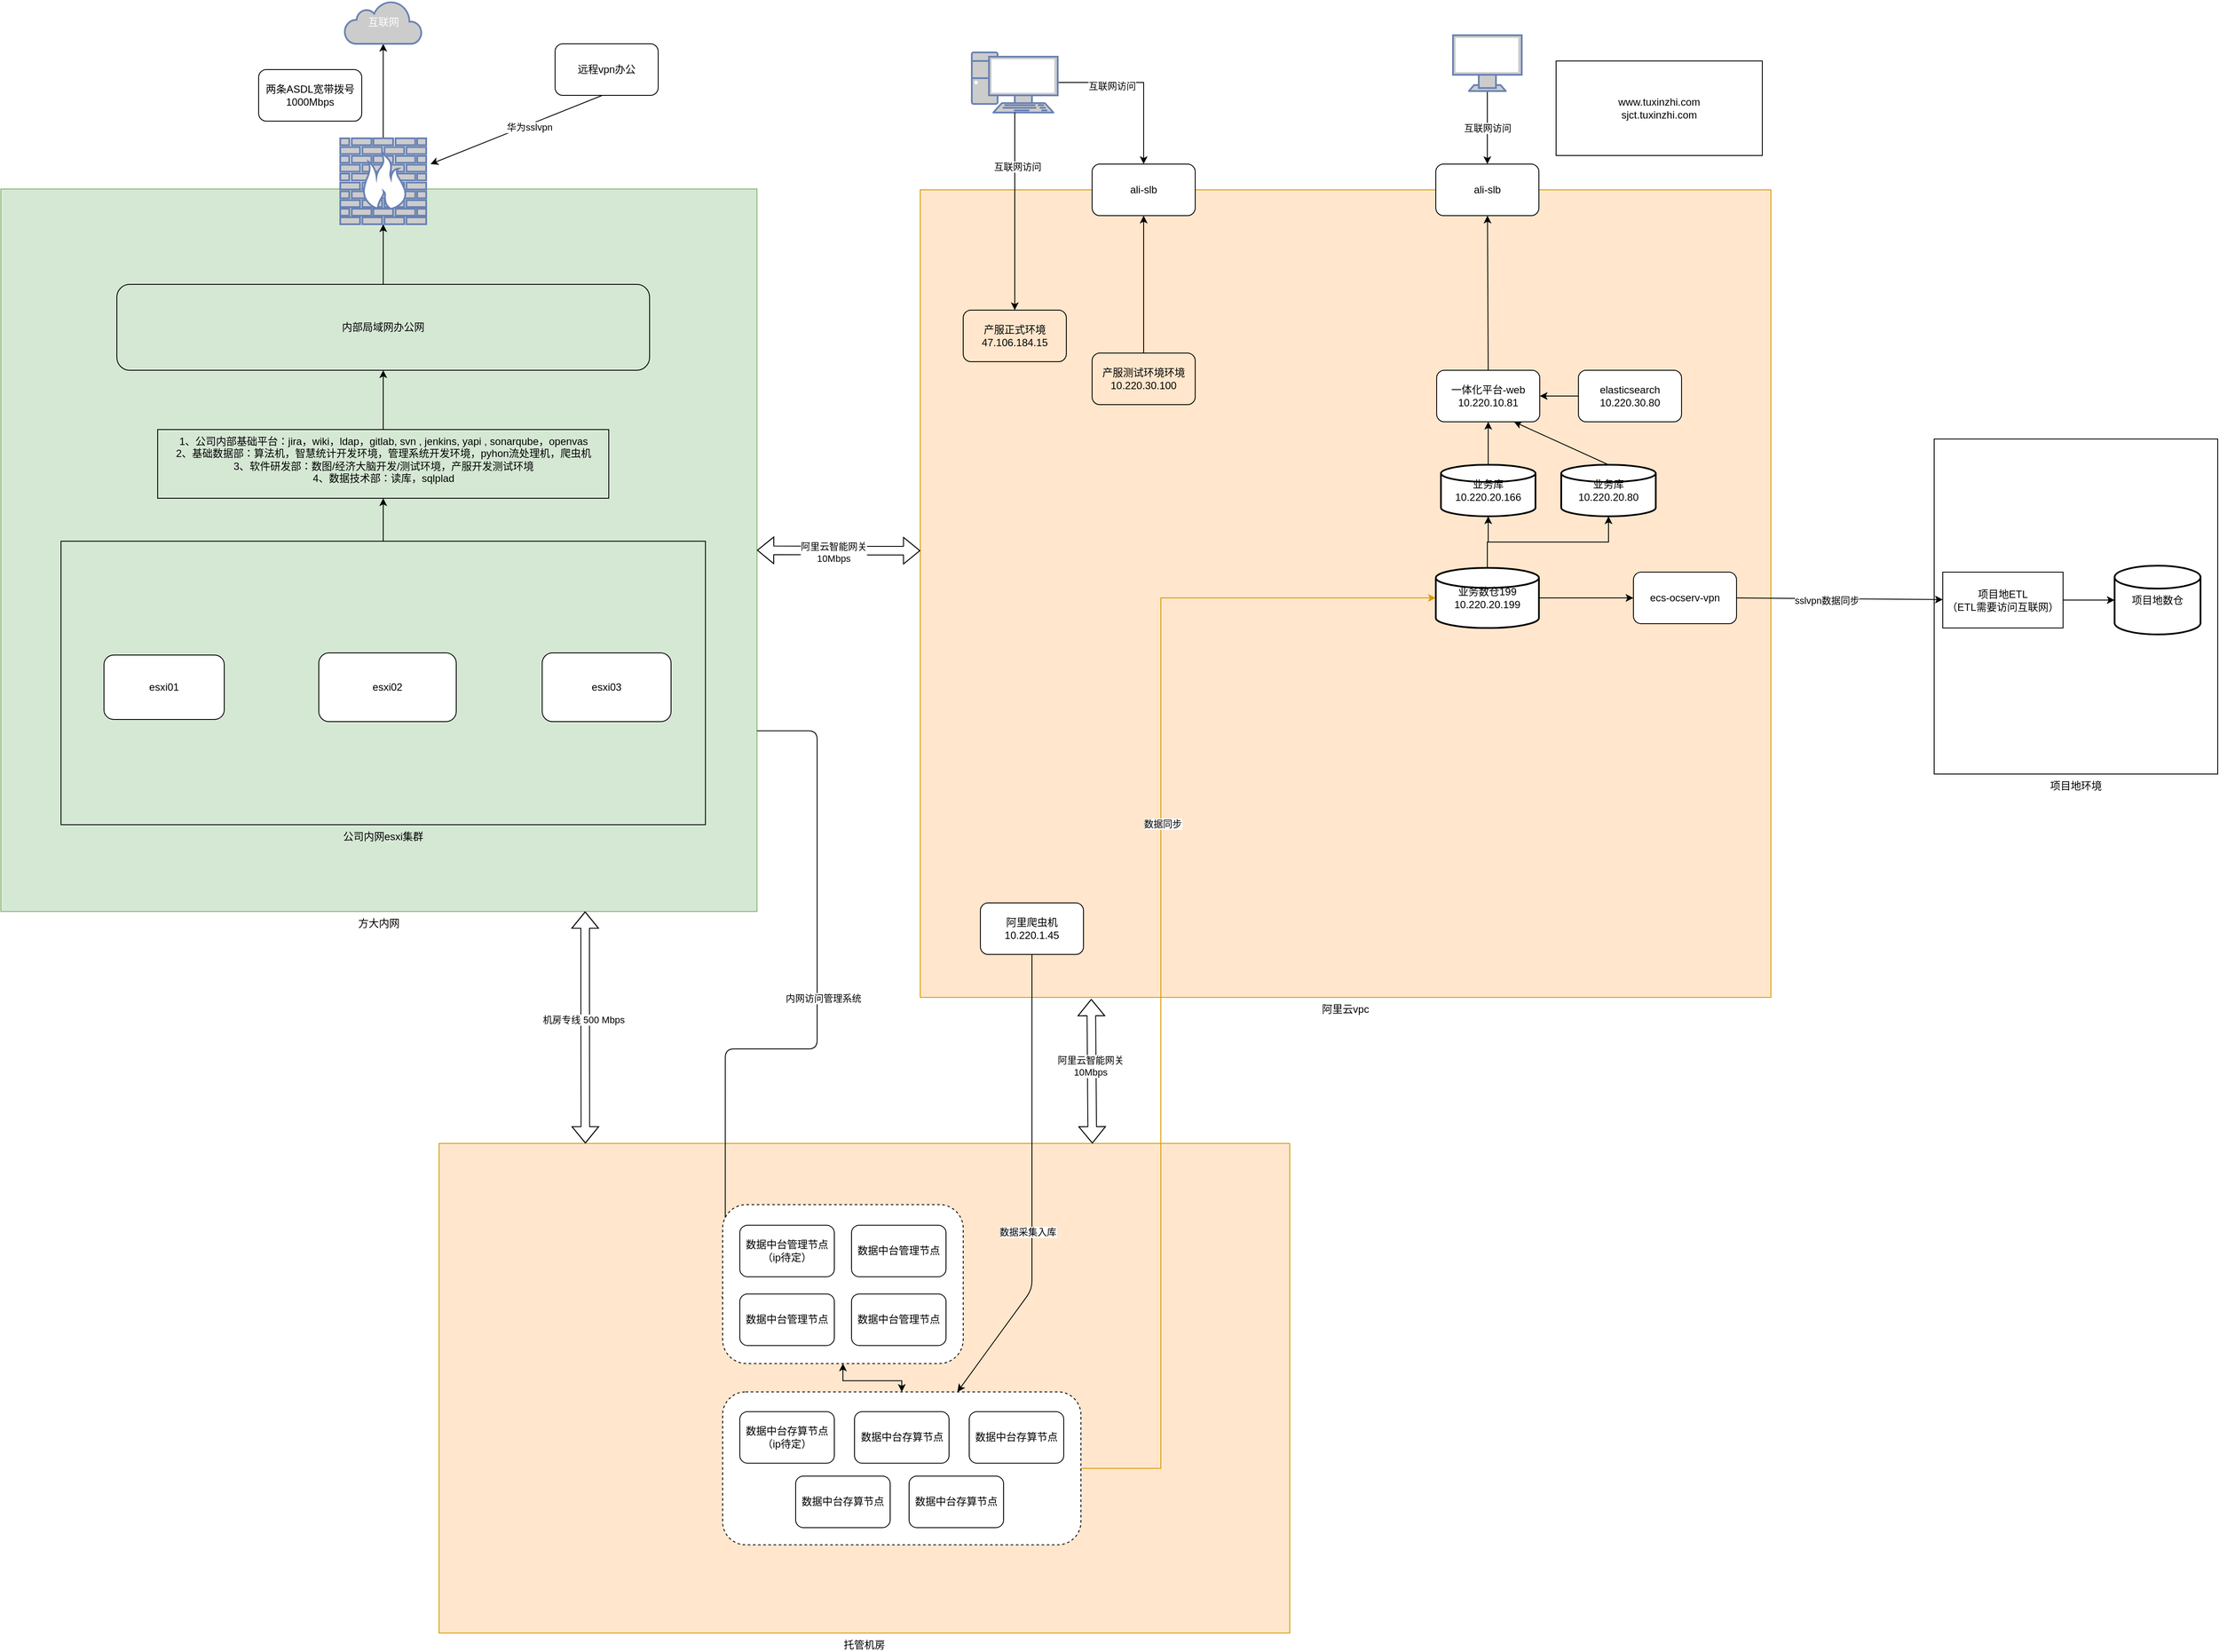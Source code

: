 <mxfile version="28.0.4">
  <diagram id="gJknrULxorPkjva1byL3" name="Page-1">
    <mxGraphModel dx="3217" dy="960" grid="1" gridSize="10" guides="1" tooltips="1" connect="1" arrows="1" fold="1" page="1" pageScale="1" pageWidth="827" pageHeight="1169" math="0" shadow="0">
      <root>
        <mxCell id="0" />
        <mxCell id="1" parent="0" />
        <mxCell id="cwwTzG9_eAxzKP_ijVsS-1" value="托管机房" style="rounded=0;whiteSpace=wrap;html=1;fillColor=#ffe6cc;strokeColor=#d79b00;labelPosition=center;verticalLabelPosition=bottom;align=center;verticalAlign=top;" vertex="1" parent="1">
          <mxGeometry x="-880" y="1440" width="990" height="570" as="geometry" />
        </mxCell>
        <mxCell id="9fjLhJYOVXO7N2OmlXDZ-1" value="阿里云vpc" style="rounded=0;whiteSpace=wrap;html=1;fillColor=#ffe6cc;strokeColor=#d79b00;labelPosition=center;verticalLabelPosition=bottom;align=center;verticalAlign=top;" parent="1" vertex="1">
          <mxGeometry x="-320" y="330" width="990" height="940" as="geometry" />
        </mxCell>
        <mxCell id="9fjLhJYOVXO7N2OmlXDZ-22" value="" style="edgeStyle=orthogonalEdgeStyle;rounded=0;orthogonalLoop=1;jettySize=auto;html=1;fillColor=#ffe6cc;strokeColor=#d79b00;" parent="1" source="zSoFTdJwqtHDQYcGsr4z-6" target="9fjLhJYOVXO7N2OmlXDZ-3" edge="1">
          <mxGeometry relative="1" as="geometry">
            <mxPoint x="340" y="900.0" as="sourcePoint" />
            <Array as="points">
              <mxPoint x="-40" y="1818" />
              <mxPoint x="-40" y="805" />
            </Array>
          </mxGeometry>
        </mxCell>
        <mxCell id="9fjLhJYOVXO7N2OmlXDZ-23" value="数据同步" style="edgeLabel;html=1;align=center;verticalAlign=middle;resizable=0;points=[];" parent="9fjLhJYOVXO7N2OmlXDZ-22" vertex="1" connectable="0">
          <mxGeometry x="0.182" y="-2" relative="1" as="geometry">
            <mxPoint as="offset" />
          </mxGeometry>
        </mxCell>
        <mxCell id="9fjLhJYOVXO7N2OmlXDZ-32" value="" style="edgeStyle=orthogonalEdgeStyle;rounded=0;orthogonalLoop=1;jettySize=auto;html=1;" parent="1" source="9fjLhJYOVXO7N2OmlXDZ-3" target="9fjLhJYOVXO7N2OmlXDZ-5" edge="1">
          <mxGeometry relative="1" as="geometry" />
        </mxCell>
        <mxCell id="9fjLhJYOVXO7N2OmlXDZ-34" value="" style="edgeStyle=orthogonalEdgeStyle;rounded=0;orthogonalLoop=1;jettySize=auto;html=1;" parent="1" source="9fjLhJYOVXO7N2OmlXDZ-3" target="9fjLhJYOVXO7N2OmlXDZ-31" edge="1">
          <mxGeometry relative="1" as="geometry" />
        </mxCell>
        <mxCell id="9fjLhJYOVXO7N2OmlXDZ-3" value="业务数仓199&lt;br&gt;10.220.20.199" style="strokeWidth=2;html=1;shape=mxgraph.flowchart.database;whiteSpace=wrap;" parent="1" vertex="1">
          <mxGeometry x="280" y="770" width="120" height="70" as="geometry" />
        </mxCell>
        <mxCell id="9fjLhJYOVXO7N2OmlXDZ-4" value="项目地环境" style="rounded=0;whiteSpace=wrap;html=1;labelPosition=center;verticalLabelPosition=bottom;align=center;verticalAlign=top;" parent="1" vertex="1">
          <mxGeometry x="860" y="620" width="330" height="390" as="geometry" />
        </mxCell>
        <mxCell id="9fjLhJYOVXO7N2OmlXDZ-5" value="ecs-ocserv-vpn" style="rounded=1;whiteSpace=wrap;html=1;" parent="1" vertex="1">
          <mxGeometry x="510" y="775" width="120" height="60" as="geometry" />
        </mxCell>
        <mxCell id="9fjLhJYOVXO7N2OmlXDZ-33" value="" style="edgeStyle=orthogonalEdgeStyle;rounded=0;orthogonalLoop=1;jettySize=auto;html=1;" parent="1" source="9fjLhJYOVXO7N2OmlXDZ-6" target="9fjLhJYOVXO7N2OmlXDZ-7" edge="1">
          <mxGeometry relative="1" as="geometry" />
        </mxCell>
        <mxCell id="9fjLhJYOVXO7N2OmlXDZ-6" value="项目地ETL&lt;br&gt;（ETL需要访问互联网）" style="rounded=0;whiteSpace=wrap;html=1;" parent="1" vertex="1">
          <mxGeometry x="870" y="775" width="140" height="65" as="geometry" />
        </mxCell>
        <mxCell id="9fjLhJYOVXO7N2OmlXDZ-7" value="项目地数仓" style="strokeWidth=2;html=1;shape=mxgraph.flowchart.database;whiteSpace=wrap;" parent="1" vertex="1">
          <mxGeometry x="1070" y="767.5" width="100" height="80" as="geometry" />
        </mxCell>
        <mxCell id="9fjLhJYOVXO7N2OmlXDZ-11" value="" style="endArrow=classic;html=1;exitX=1;exitY=0.5;exitDx=0;exitDy=0;" parent="1" source="9fjLhJYOVXO7N2OmlXDZ-5" target="9fjLhJYOVXO7N2OmlXDZ-6" edge="1">
          <mxGeometry width="50" height="50" relative="1" as="geometry">
            <mxPoint x="790" y="750" as="sourcePoint" />
            <mxPoint x="840" y="700" as="targetPoint" />
          </mxGeometry>
        </mxCell>
        <mxCell id="9fjLhJYOVXO7N2OmlXDZ-16" value="sslvpn数据同步" style="edgeLabel;html=1;align=center;verticalAlign=middle;resizable=0;points=[];" parent="9fjLhJYOVXO7N2OmlXDZ-11" vertex="1" connectable="0">
          <mxGeometry x="-0.123" y="-2" relative="1" as="geometry">
            <mxPoint as="offset" />
          </mxGeometry>
        </mxCell>
        <mxCell id="9fjLhJYOVXO7N2OmlXDZ-17" value="阿里爬虫机&lt;br&gt;10.220.1.45" style="rounded=1;whiteSpace=wrap;html=1;" parent="1" vertex="1">
          <mxGeometry x="-250" y="1160" width="120" height="60" as="geometry" />
        </mxCell>
        <mxCell id="9fjLhJYOVXO7N2OmlXDZ-29" value="" style="endArrow=classic;html=1;exitX=0.5;exitY=1;exitDx=0;exitDy=0;" parent="1" source="9fjLhJYOVXO7N2OmlXDZ-17" target="zSoFTdJwqtHDQYcGsr4z-6" edge="1">
          <mxGeometry width="50" height="50" relative="1" as="geometry">
            <mxPoint x="490" y="910" as="sourcePoint" />
            <mxPoint x="540" y="860" as="targetPoint" />
            <Array as="points">
              <mxPoint x="-190" y="1610" />
            </Array>
          </mxGeometry>
        </mxCell>
        <mxCell id="9fjLhJYOVXO7N2OmlXDZ-30" value="数据采集入库" style="edgeLabel;html=1;align=center;verticalAlign=middle;resizable=0;points=[];" parent="9fjLhJYOVXO7N2OmlXDZ-29" vertex="1" connectable="0">
          <mxGeometry x="0.2" y="-5" relative="1" as="geometry">
            <mxPoint as="offset" />
          </mxGeometry>
        </mxCell>
        <mxCell id="9fjLhJYOVXO7N2OmlXDZ-46" value="" style="edgeStyle=orthogonalEdgeStyle;rounded=0;orthogonalLoop=1;jettySize=auto;html=1;" parent="1" source="9fjLhJYOVXO7N2OmlXDZ-31" target="9fjLhJYOVXO7N2OmlXDZ-36" edge="1">
          <mxGeometry relative="1" as="geometry" />
        </mxCell>
        <mxCell id="9fjLhJYOVXO7N2OmlXDZ-31" value="业务库&lt;br&gt;10.220.20.166" style="strokeWidth=2;html=1;shape=mxgraph.flowchart.database;whiteSpace=wrap;" parent="1" vertex="1">
          <mxGeometry x="286" y="650" width="110" height="60" as="geometry" />
        </mxCell>
        <mxCell id="9fjLhJYOVXO7N2OmlXDZ-36" value="一体化平台-web&lt;br&gt;10.220.10.81" style="rounded=1;whiteSpace=wrap;html=1;" parent="1" vertex="1">
          <mxGeometry x="281" y="540" width="120" height="60" as="geometry" />
        </mxCell>
        <mxCell id="9fjLhJYOVXO7N2OmlXDZ-80" value="互联网访问" style="edgeStyle=orthogonalEdgeStyle;rounded=0;orthogonalLoop=1;jettySize=auto;html=1;" parent="1" source="9fjLhJYOVXO7N2OmlXDZ-37" target="9fjLhJYOVXO7N2OmlXDZ-43" edge="1">
          <mxGeometry relative="1" as="geometry">
            <Array as="points">
              <mxPoint x="340" y="240" />
              <mxPoint x="340" y="240" />
            </Array>
          </mxGeometry>
        </mxCell>
        <mxCell id="9fjLhJYOVXO7N2OmlXDZ-37" value="" style="fontColor=#0066CC;verticalAlign=top;verticalLabelPosition=bottom;labelPosition=center;align=center;html=1;outlineConnect=0;fillColor=#CCCCCC;strokeColor=#6881B3;gradientColor=none;gradientDirection=north;strokeWidth=2;shape=mxgraph.networks.monitor;" parent="1" vertex="1">
          <mxGeometry x="300" y="150" width="80" height="65" as="geometry" />
        </mxCell>
        <mxCell id="9fjLhJYOVXO7N2OmlXDZ-41" value="" style="edgeStyle=orthogonalEdgeStyle;rounded=0;orthogonalLoop=1;jettySize=auto;html=1;exitX=0.5;exitY=0;exitDx=0;exitDy=0;exitPerimeter=0;" parent="1" source="9fjLhJYOVXO7N2OmlXDZ-3" target="zf6hU6jJ6Po62-SAqwlD-18" edge="1">
          <mxGeometry relative="1" as="geometry">
            <mxPoint x="80" y="770" as="sourcePoint" />
            <mxPoint x="175" y="710" as="targetPoint" />
          </mxGeometry>
        </mxCell>
        <mxCell id="9fjLhJYOVXO7N2OmlXDZ-43" value="ali-slb" style="rounded=1;whiteSpace=wrap;html=1;" parent="1" vertex="1">
          <mxGeometry x="280" y="300" width="120" height="60" as="geometry" />
        </mxCell>
        <mxCell id="9fjLhJYOVXO7N2OmlXDZ-49" value="" style="endArrow=classic;html=1;exitX=0.5;exitY=0;exitDx=0;exitDy=0;" parent="1" source="9fjLhJYOVXO7N2OmlXDZ-36" target="9fjLhJYOVXO7N2OmlXDZ-43" edge="1">
          <mxGeometry width="50" height="50" relative="1" as="geometry">
            <mxPoint x="230" y="600" as="sourcePoint" />
            <mxPoint x="360" y="470" as="targetPoint" />
          </mxGeometry>
        </mxCell>
        <mxCell id="9fjLhJYOVXO7N2OmlXDZ-59" value="方大内网" style="rounded=0;whiteSpace=wrap;html=1;fillColor=#d5e8d4;strokeColor=#82b366;labelPosition=center;verticalLabelPosition=bottom;align=center;verticalAlign=top;" parent="1" vertex="1">
          <mxGeometry x="-1390" y="329" width="880" height="841" as="geometry" />
        </mxCell>
        <mxCell id="9fjLhJYOVXO7N2OmlXDZ-64" value="" style="endArrow=classic;html=1;entryX=0.011;entryY=0.626;entryDx=0;entryDy=0;entryPerimeter=0;edgeStyle=orthogonalEdgeStyle;exitX=1;exitY=0.75;exitDx=0;exitDy=0;" parent="1" source="9fjLhJYOVXO7N2OmlXDZ-59" target="zSoFTdJwqtHDQYcGsr4z-5" edge="1">
          <mxGeometry width="50" height="50" relative="1" as="geometry">
            <mxPoint x="-410" y="1060" as="sourcePoint" />
            <mxPoint x="-150" y="1060" as="targetPoint" />
            <Array as="points">
              <mxPoint x="-440" y="960" />
              <mxPoint x="-440" y="1330" />
              <mxPoint x="-547" y="1330" />
            </Array>
          </mxGeometry>
        </mxCell>
        <mxCell id="9fjLhJYOVXO7N2OmlXDZ-65" value="内网访问管理系统" style="edgeLabel;html=1;align=center;verticalAlign=middle;resizable=0;points=[];" parent="9fjLhJYOVXO7N2OmlXDZ-64" vertex="1" connectable="0">
          <mxGeometry x="-0.104" y="3" relative="1" as="geometry">
            <mxPoint x="4" y="3" as="offset" />
          </mxGeometry>
        </mxCell>
        <mxCell id="9fjLhJYOVXO7N2OmlXDZ-66" value="esxi03" style="rounded=1;whiteSpace=wrap;html=1;" parent="1" vertex="1">
          <mxGeometry x="-760" y="869" width="150" height="80" as="geometry" />
        </mxCell>
        <mxCell id="9fjLhJYOVXO7N2OmlXDZ-67" value="esxi02" style="rounded=1;whiteSpace=wrap;html=1;" parent="1" vertex="1">
          <mxGeometry x="-1020" y="869" width="160" height="80" as="geometry" />
        </mxCell>
        <mxCell id="9fjLhJYOVXO7N2OmlXDZ-68" value="esxi01" style="rounded=1;whiteSpace=wrap;html=1;" parent="1" vertex="1">
          <mxGeometry x="-1270" y="871.5" width="140" height="75" as="geometry" />
        </mxCell>
        <mxCell id="9fjLhJYOVXO7N2OmlXDZ-76" value="" style="edgeStyle=orthogonalEdgeStyle;rounded=0;orthogonalLoop=1;jettySize=auto;html=1;" parent="1" source="9fjLhJYOVXO7N2OmlXDZ-70" target="9fjLhJYOVXO7N2OmlXDZ-75" edge="1">
          <mxGeometry relative="1" as="geometry">
            <Array as="points">
              <mxPoint x="-945" y="700" />
              <mxPoint x="-945" y="700" />
            </Array>
          </mxGeometry>
        </mxCell>
        <mxCell id="9fjLhJYOVXO7N2OmlXDZ-70" value="公司内网esxi集群" style="rounded=0;whiteSpace=wrap;html=1;fillColor=none;labelPosition=center;verticalLabelPosition=bottom;align=center;verticalAlign=top;" parent="1" vertex="1">
          <mxGeometry x="-1320" y="739" width="750" height="330" as="geometry" />
        </mxCell>
        <mxCell id="9fjLhJYOVXO7N2OmlXDZ-110" value="" style="edgeStyle=orthogonalEdgeStyle;rounded=0;orthogonalLoop=1;jettySize=auto;html=1;" parent="1" source="9fjLhJYOVXO7N2OmlXDZ-75" target="9fjLhJYOVXO7N2OmlXDZ-104" edge="1">
          <mxGeometry relative="1" as="geometry" />
        </mxCell>
        <mxCell id="9fjLhJYOVXO7N2OmlXDZ-75" value="1、公司内部基础平台：jira，wiki，ldap，gitlab, svn , jenkins, yapi ,&amp;nbsp;sonarqube，openvas&lt;br&gt;2、基础数据部：算法机，智慧统计开发环境，管理系统开发环境，pyhon流处理机，爬虫机&lt;br&gt;3、软件研发部：数图/经济大脑开发/测试环境，产服开发测试环境&lt;br&gt;4、数据技术部：读库，sqlplad" style="whiteSpace=wrap;html=1;rounded=0;verticalAlign=top;fillColor=none;" parent="1" vertex="1">
          <mxGeometry x="-1207.5" y="609" width="525" height="80" as="geometry" />
        </mxCell>
        <mxCell id="9fjLhJYOVXO7N2OmlXDZ-81" value="www.tuxinzhi.com&lt;div&gt;sjct.tuxinzhi.com&lt;/div&gt;" style="rounded=0;whiteSpace=wrap;html=1;fillColor=none;" parent="1" vertex="1">
          <mxGeometry x="420" y="180" width="240" height="110" as="geometry" />
        </mxCell>
        <mxCell id="9fjLhJYOVXO7N2OmlXDZ-82" value="产服正式环境&lt;br&gt;47.106.184.15" style="rounded=1;whiteSpace=wrap;html=1;fillColor=none;" parent="1" vertex="1">
          <mxGeometry x="-270" y="470" width="120" height="60" as="geometry" />
        </mxCell>
        <mxCell id="zf6hU6jJ6Po62-SAqwlD-2" value="" style="edgeStyle=orthogonalEdgeStyle;rounded=0;orthogonalLoop=1;jettySize=auto;html=1;" parent="1" source="9fjLhJYOVXO7N2OmlXDZ-83" target="zf6hU6jJ6Po62-SAqwlD-1" edge="1">
          <mxGeometry relative="1" as="geometry" />
        </mxCell>
        <mxCell id="9fjLhJYOVXO7N2OmlXDZ-83" value="产服测试环境环境&lt;br&gt;10.220.30.100" style="rounded=1;whiteSpace=wrap;html=1;fillColor=none;" parent="1" vertex="1">
          <mxGeometry x="-120" y="520" width="120" height="60" as="geometry" />
        </mxCell>
        <mxCell id="zf6hU6jJ6Po62-SAqwlD-4" value="" style="edgeStyle=orthogonalEdgeStyle;rounded=0;orthogonalLoop=1;jettySize=auto;html=1;" parent="1" source="9fjLhJYOVXO7N2OmlXDZ-84" target="zf6hU6jJ6Po62-SAqwlD-1" edge="1">
          <mxGeometry relative="1" as="geometry" />
        </mxCell>
        <mxCell id="zf6hU6jJ6Po62-SAqwlD-5" value="互联网访问" style="edgeLabel;html=1;align=center;verticalAlign=middle;resizable=0;points=[];" parent="zf6hU6jJ6Po62-SAqwlD-4" vertex="1" connectable="0">
          <mxGeometry x="-0.357" y="-4" relative="1" as="geometry">
            <mxPoint as="offset" />
          </mxGeometry>
        </mxCell>
        <mxCell id="9fjLhJYOVXO7N2OmlXDZ-84" value="" style="fontColor=#0066CC;verticalAlign=top;verticalLabelPosition=bottom;labelPosition=center;align=center;html=1;outlineConnect=0;fillColor=#CCCCCC;strokeColor=#6881B3;gradientColor=none;gradientDirection=north;strokeWidth=2;shape=mxgraph.networks.pc;" parent="1" vertex="1">
          <mxGeometry x="-260" y="170" width="100" height="70" as="geometry" />
        </mxCell>
        <mxCell id="9fjLhJYOVXO7N2OmlXDZ-86" value="" style="endArrow=classic;html=1;" parent="1" source="9fjLhJYOVXO7N2OmlXDZ-84" target="9fjLhJYOVXO7N2OmlXDZ-82" edge="1">
          <mxGeometry width="50" height="50" relative="1" as="geometry">
            <mxPoint x="-60" y="530" as="sourcePoint" />
            <mxPoint x="-10" y="480" as="targetPoint" />
          </mxGeometry>
        </mxCell>
        <mxCell id="9fjLhJYOVXO7N2OmlXDZ-87" value="互联网访问" style="edgeLabel;html=1;align=center;verticalAlign=bottom;resizable=0;points=[];labelPosition=center;verticalLabelPosition=top;" parent="9fjLhJYOVXO7N2OmlXDZ-86" vertex="1" connectable="0">
          <mxGeometry x="-0.382" y="3" relative="1" as="geometry">
            <mxPoint as="offset" />
          </mxGeometry>
        </mxCell>
        <mxCell id="9fjLhJYOVXO7N2OmlXDZ-90" value="" style="shape=flexArrow;endArrow=classic;startArrow=classic;html=1;exitX=1;exitY=0.5;exitDx=0;exitDy=0;" parent="1" source="9fjLhJYOVXO7N2OmlXDZ-59" edge="1">
          <mxGeometry width="100" height="100" relative="1" as="geometry">
            <mxPoint x="-90" y="860" as="sourcePoint" />
            <mxPoint x="-320" y="750" as="targetPoint" />
            <Array as="points">
              <mxPoint x="-390" y="750" />
            </Array>
          </mxGeometry>
        </mxCell>
        <mxCell id="9fjLhJYOVXO7N2OmlXDZ-91" value="阿里云智能网关&lt;br&gt;10Mbps" style="edgeLabel;html=1;align=center;verticalAlign=middle;resizable=0;points=[];" parent="9fjLhJYOVXO7N2OmlXDZ-90" vertex="1" connectable="0">
          <mxGeometry x="-0.07" y="-2" relative="1" as="geometry">
            <mxPoint as="offset" />
          </mxGeometry>
        </mxCell>
        <mxCell id="9fjLhJYOVXO7N2OmlXDZ-112" value="" style="edgeStyle=orthogonalEdgeStyle;rounded=0;orthogonalLoop=1;jettySize=auto;html=1;" parent="1" source="9fjLhJYOVXO7N2OmlXDZ-94" target="9fjLhJYOVXO7N2OmlXDZ-109" edge="1">
          <mxGeometry relative="1" as="geometry" />
        </mxCell>
        <mxCell id="9fjLhJYOVXO7N2OmlXDZ-94" value="" style="fontColor=#0066CC;verticalAlign=top;verticalLabelPosition=bottom;labelPosition=center;align=center;html=1;outlineConnect=0;fillColor=#CCCCCC;strokeColor=#6881B3;gradientColor=none;gradientDirection=north;strokeWidth=2;shape=mxgraph.networks.firewall;" parent="1" vertex="1">
          <mxGeometry x="-995" y="270" width="100" height="100" as="geometry" />
        </mxCell>
        <mxCell id="9fjLhJYOVXO7N2OmlXDZ-98" value="两条ASDL宽带拨号&lt;br&gt;1000Mbps" style="rounded=1;whiteSpace=wrap;html=1;fillColor=none;" parent="1" vertex="1">
          <mxGeometry x="-1090" y="190" width="120" height="60" as="geometry" />
        </mxCell>
        <mxCell id="9fjLhJYOVXO7N2OmlXDZ-101" value="" style="endArrow=classic;html=1;" parent="1" edge="1">
          <mxGeometry width="50" height="50" relative="1" as="geometry">
            <mxPoint x="-690" y="220" as="sourcePoint" />
            <mxPoint x="-890" y="300" as="targetPoint" />
          </mxGeometry>
        </mxCell>
        <mxCell id="9fjLhJYOVXO7N2OmlXDZ-103" value="华为sslvpn" style="edgeLabel;html=1;align=center;verticalAlign=middle;resizable=0;points=[];" parent="9fjLhJYOVXO7N2OmlXDZ-101" vertex="1" connectable="0">
          <mxGeometry x="-0.14" y="3" relative="1" as="geometry">
            <mxPoint as="offset" />
          </mxGeometry>
        </mxCell>
        <mxCell id="9fjLhJYOVXO7N2OmlXDZ-102" value="远程vpn办公" style="rounded=1;whiteSpace=wrap;html=1;fillColor=none;" parent="1" vertex="1">
          <mxGeometry x="-745" y="160" width="120" height="60" as="geometry" />
        </mxCell>
        <mxCell id="9fjLhJYOVXO7N2OmlXDZ-111" value="" style="edgeStyle=orthogonalEdgeStyle;rounded=0;orthogonalLoop=1;jettySize=auto;html=1;" parent="1" source="9fjLhJYOVXO7N2OmlXDZ-104" target="9fjLhJYOVXO7N2OmlXDZ-94" edge="1">
          <mxGeometry relative="1" as="geometry" />
        </mxCell>
        <mxCell id="9fjLhJYOVXO7N2OmlXDZ-104" value="内部局域网办公网" style="rounded=1;whiteSpace=wrap;html=1;fillColor=none;" parent="1" vertex="1">
          <mxGeometry x="-1255" y="440" width="620" height="100" as="geometry" />
        </mxCell>
        <mxCell id="9fjLhJYOVXO7N2OmlXDZ-109" value="互联网" style="html=1;outlineConnect=0;fillColor=#CCCCCC;strokeColor=#6881B3;gradientColor=none;gradientDirection=north;strokeWidth=2;shape=mxgraph.networks.cloud;fontColor=#ffffff;" parent="1" vertex="1">
          <mxGeometry x="-990" y="110" width="90" height="50" as="geometry" />
        </mxCell>
        <mxCell id="zf6hU6jJ6Po62-SAqwlD-1" value="ali-slb" style="rounded=1;whiteSpace=wrap;html=1;" parent="1" vertex="1">
          <mxGeometry x="-120" y="300" width="120" height="60" as="geometry" />
        </mxCell>
        <mxCell id="zf6hU6jJ6Po62-SAqwlD-7" value="" style="edgeStyle=orthogonalEdgeStyle;rounded=0;orthogonalLoop=1;jettySize=auto;html=1;" parent="1" source="zf6hU6jJ6Po62-SAqwlD-6" target="9fjLhJYOVXO7N2OmlXDZ-36" edge="1">
          <mxGeometry relative="1" as="geometry" />
        </mxCell>
        <mxCell id="zf6hU6jJ6Po62-SAqwlD-6" value="elasticsearch&lt;br&gt;10.220.30.80" style="rounded=1;whiteSpace=wrap;html=1;" parent="1" vertex="1">
          <mxGeometry x="446" y="540" width="120" height="60" as="geometry" />
        </mxCell>
        <mxCell id="zf6hU6jJ6Po62-SAqwlD-18" value="业务库&lt;br&gt;10.220.20.80" style="strokeWidth=2;html=1;shape=mxgraph.flowchart.database;whiteSpace=wrap;" parent="1" vertex="1">
          <mxGeometry x="426" y="650" width="110" height="60" as="geometry" />
        </mxCell>
        <mxCell id="zf6hU6jJ6Po62-SAqwlD-21" value="" style="endArrow=classic;html=1;exitX=0.5;exitY=0;exitDx=0;exitDy=0;exitPerimeter=0;entryX=0.75;entryY=1;entryDx=0;entryDy=0;" parent="1" source="zf6hU6jJ6Po62-SAqwlD-18" target="9fjLhJYOVXO7N2OmlXDZ-36" edge="1">
          <mxGeometry width="50" height="50" relative="1" as="geometry">
            <mxPoint x="266" y="570" as="sourcePoint" />
            <mxPoint x="316" y="520" as="targetPoint" />
          </mxGeometry>
        </mxCell>
        <mxCell id="cwwTzG9_eAxzKP_ijVsS-3" value="" style="shape=flexArrow;endArrow=classic;startArrow=classic;html=1;entryX=0.172;entryY=0;entryDx=0;entryDy=0;entryPerimeter=0;" edge="1" parent="1" target="cwwTzG9_eAxzKP_ijVsS-1">
          <mxGeometry width="100" height="100" relative="1" as="geometry">
            <mxPoint x="-710" y="1170" as="sourcePoint" />
            <mxPoint x="-580" y="1240" as="targetPoint" />
            <Array as="points">
              <mxPoint x="-710" y="1260" />
            </Array>
          </mxGeometry>
        </mxCell>
        <mxCell id="cwwTzG9_eAxzKP_ijVsS-4" value="机房专线 500 Mbps" style="edgeLabel;html=1;align=center;verticalAlign=middle;resizable=0;points=[];" vertex="1" connectable="0" parent="cwwTzG9_eAxzKP_ijVsS-3">
          <mxGeometry x="-0.07" y="-2" relative="1" as="geometry">
            <mxPoint as="offset" />
          </mxGeometry>
        </mxCell>
        <mxCell id="cwwTzG9_eAxzKP_ijVsS-5" value="" style="shape=flexArrow;endArrow=classic;startArrow=classic;html=1;exitX=0.201;exitY=1.002;exitDx=0;exitDy=0;exitPerimeter=0;startSize=6;endSize=6;startWidth=20;width=10;entryX=0.768;entryY=0;entryDx=0;entryDy=0;entryPerimeter=0;" edge="1" parent="1" source="9fjLhJYOVXO7N2OmlXDZ-1" target="cwwTzG9_eAxzKP_ijVsS-1">
          <mxGeometry width="100" height="100" relative="1" as="geometry">
            <mxPoint x="-0.353" y="1405.87" as="sourcePoint" />
            <mxPoint x="-120" y="1430" as="targetPoint" />
            <Array as="points">
              <mxPoint x="-120" y="1410" />
            </Array>
          </mxGeometry>
        </mxCell>
        <mxCell id="cwwTzG9_eAxzKP_ijVsS-6" value="阿里云智能网关&lt;br&gt;10Mbps" style="edgeLabel;html=1;align=center;verticalAlign=middle;resizable=0;points=[];" vertex="1" connectable="0" parent="cwwTzG9_eAxzKP_ijVsS-5">
          <mxGeometry x="-0.07" y="-2" relative="1" as="geometry">
            <mxPoint as="offset" />
          </mxGeometry>
        </mxCell>
        <mxCell id="zSoFTdJwqtHDQYcGsr4z-12" style="edgeStyle=orthogonalEdgeStyle;rounded=0;orthogonalLoop=1;jettySize=auto;html=1;entryX=0.5;entryY=0;entryDx=0;entryDy=0;startArrow=classic;startFill=1;" parent="1" source="zSoFTdJwqtHDQYcGsr4z-5" target="zSoFTdJwqtHDQYcGsr4z-6" edge="1">
          <mxGeometry relative="1" as="geometry" />
        </mxCell>
        <mxCell id="zSoFTdJwqtHDQYcGsr4z-5" value="" style="rounded=1;whiteSpace=wrap;html=1;dashed=1;" parent="1" vertex="1">
          <mxGeometry x="-550" y="1511.19" width="280" height="185" as="geometry" />
        </mxCell>
        <mxCell id="zSoFTdJwqtHDQYcGsr4z-1" value="数据中台管理节点&lt;br&gt;（ip待定）" style="rounded=1;whiteSpace=wrap;html=1;" parent="1" vertex="1">
          <mxGeometry x="-530" y="1535.19" width="110" height="60" as="geometry" />
        </mxCell>
        <mxCell id="zSoFTdJwqtHDQYcGsr4z-2" value="数据中台管理节点" style="rounded=1;whiteSpace=wrap;html=1;" parent="1" vertex="1">
          <mxGeometry x="-530" y="1615.19" width="110" height="60" as="geometry" />
        </mxCell>
        <mxCell id="zSoFTdJwqtHDQYcGsr4z-3" value="数据中台管理节点" style="rounded=1;whiteSpace=wrap;html=1;" parent="1" vertex="1">
          <mxGeometry x="-400" y="1535.19" width="110" height="60" as="geometry" />
        </mxCell>
        <mxCell id="zSoFTdJwqtHDQYcGsr4z-4" value="数据中台管理节点" style="rounded=1;whiteSpace=wrap;html=1;" parent="1" vertex="1">
          <mxGeometry x="-400" y="1615.19" width="110" height="60" as="geometry" />
        </mxCell>
        <mxCell id="zSoFTdJwqtHDQYcGsr4z-6" value="" style="rounded=1;whiteSpace=wrap;html=1;dashed=1;" parent="1" vertex="1">
          <mxGeometry x="-550" y="1729.19" width="417" height="178" as="geometry" />
        </mxCell>
        <mxCell id="zSoFTdJwqtHDQYcGsr4z-7" value="数据中台存算节点&lt;div&gt;（ip待定）&lt;/div&gt;" style="rounded=1;whiteSpace=wrap;html=1;" parent="1" vertex="1">
          <mxGeometry x="-530" y="1752.19" width="110" height="60" as="geometry" />
        </mxCell>
        <mxCell id="zSoFTdJwqtHDQYcGsr4z-8" value="数据中台存算节点" style="rounded=1;whiteSpace=wrap;html=1;" parent="1" vertex="1">
          <mxGeometry x="-396.5" y="1752.19" width="110" height="60" as="geometry" />
        </mxCell>
        <mxCell id="zSoFTdJwqtHDQYcGsr4z-9" value="数据中台存算节点" style="rounded=1;whiteSpace=wrap;html=1;" parent="1" vertex="1">
          <mxGeometry x="-263" y="1752.19" width="110" height="60" as="geometry" />
        </mxCell>
        <mxCell id="zSoFTdJwqtHDQYcGsr4z-10" value="数据中台存算节点" style="rounded=1;whiteSpace=wrap;html=1;" parent="1" vertex="1">
          <mxGeometry x="-465" y="1827.19" width="110" height="60" as="geometry" />
        </mxCell>
        <mxCell id="zSoFTdJwqtHDQYcGsr4z-11" value="数据中台存算节点" style="rounded=1;whiteSpace=wrap;html=1;" parent="1" vertex="1">
          <mxGeometry x="-333" y="1827.19" width="110" height="60" as="geometry" />
        </mxCell>
      </root>
    </mxGraphModel>
  </diagram>
</mxfile>
